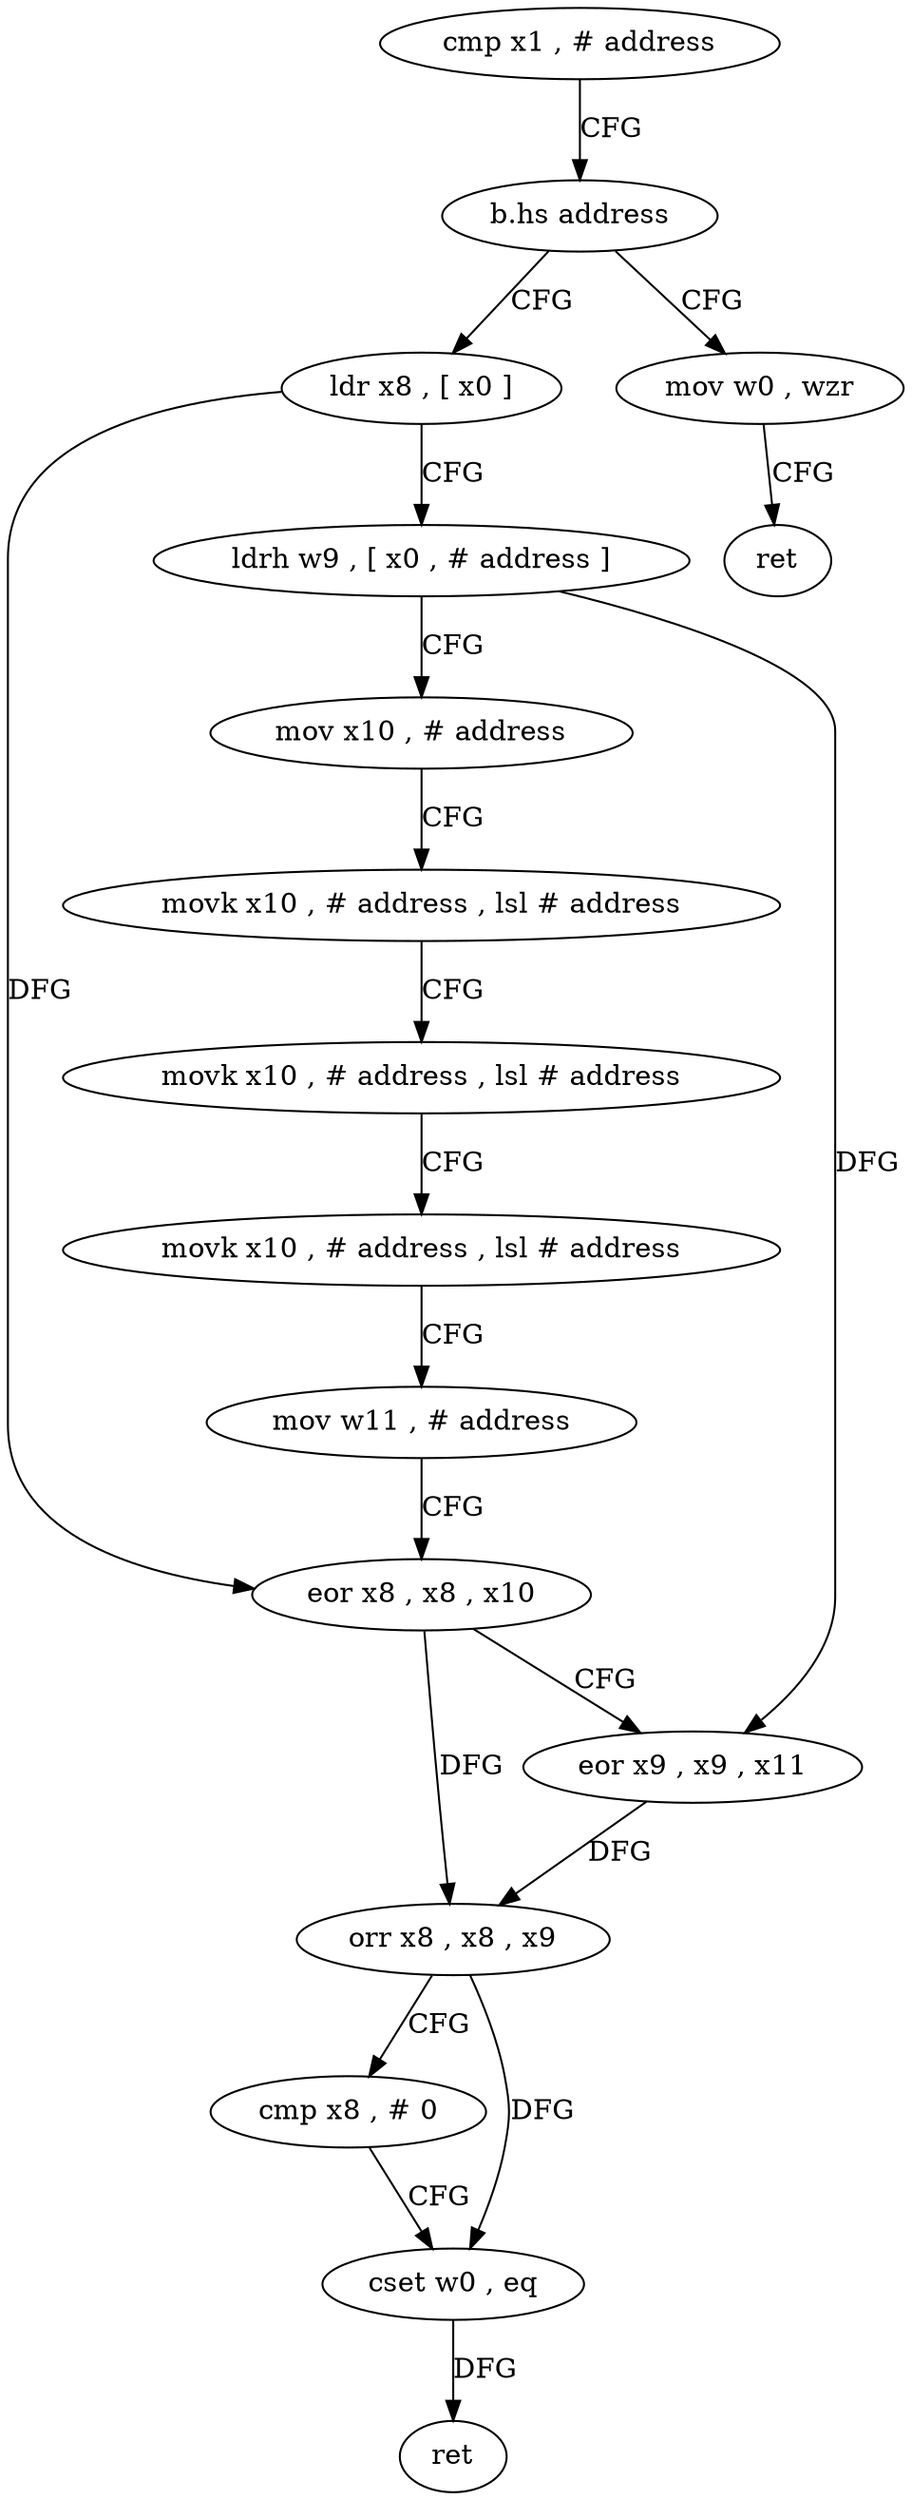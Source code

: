 digraph "func" {
"4209468" [label = "cmp x1 , # address" ]
"4209472" [label = "b.hs address" ]
"4209484" [label = "ldr x8 , [ x0 ]" ]
"4209476" [label = "mov w0 , wzr" ]
"4209488" [label = "ldrh w9 , [ x0 , # address ]" ]
"4209492" [label = "mov x10 , # address" ]
"4209496" [label = "movk x10 , # address , lsl # address" ]
"4209500" [label = "movk x10 , # address , lsl # address" ]
"4209504" [label = "movk x10 , # address , lsl # address" ]
"4209508" [label = "mov w11 , # address" ]
"4209512" [label = "eor x8 , x8 , x10" ]
"4209516" [label = "eor x9 , x9 , x11" ]
"4209520" [label = "orr x8 , x8 , x9" ]
"4209524" [label = "cmp x8 , # 0" ]
"4209528" [label = "cset w0 , eq" ]
"4209532" [label = "ret" ]
"4209480" [label = "ret" ]
"4209468" -> "4209472" [ label = "CFG" ]
"4209472" -> "4209484" [ label = "CFG" ]
"4209472" -> "4209476" [ label = "CFG" ]
"4209484" -> "4209488" [ label = "CFG" ]
"4209484" -> "4209512" [ label = "DFG" ]
"4209476" -> "4209480" [ label = "CFG" ]
"4209488" -> "4209492" [ label = "CFG" ]
"4209488" -> "4209516" [ label = "DFG" ]
"4209492" -> "4209496" [ label = "CFG" ]
"4209496" -> "4209500" [ label = "CFG" ]
"4209500" -> "4209504" [ label = "CFG" ]
"4209504" -> "4209508" [ label = "CFG" ]
"4209508" -> "4209512" [ label = "CFG" ]
"4209512" -> "4209516" [ label = "CFG" ]
"4209512" -> "4209520" [ label = "DFG" ]
"4209516" -> "4209520" [ label = "DFG" ]
"4209520" -> "4209524" [ label = "CFG" ]
"4209520" -> "4209528" [ label = "DFG" ]
"4209524" -> "4209528" [ label = "CFG" ]
"4209528" -> "4209532" [ label = "DFG" ]
}
